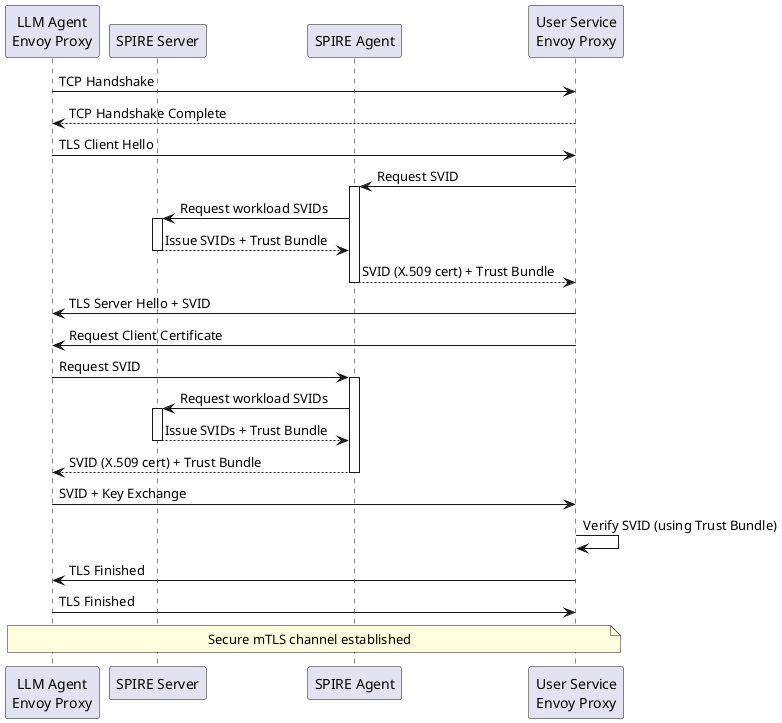 @startuml mTLS Handshake

participant "LLM Agent\nEnvoy Proxy" as llm_envoy
participant "SPIRE Server" as spire_server
participant "SPIRE Agent" as spire_agent
participant "User Service\nEnvoy Proxy" as user_envoy

llm_envoy -> user_envoy: TCP Handshake
user_envoy --> llm_envoy: TCP Handshake Complete

llm_envoy -> user_envoy: TLS Client Hello

' Server requests SVID during handshake
user_envoy -> spire_agent: Request SVID
activate spire_agent

' SPIRE Agent requests workload SVIDs from SPIRE Server
spire_agent -> spire_server: Request workload SVIDs
activate spire_server
spire_server --> spire_agent: Issue SVIDs + Trust Bundle
deactivate spire_server

spire_agent --> user_envoy: SVID (X.509 cert) + Trust Bundle
deactivate spire_agent

user_envoy -> llm_envoy: TLS Server Hello + SVID
user_envoy -> llm_envoy: Request Client Certificate

' Client requests SVID during handshake
llm_envoy -> spire_agent: Request SVID
activate spire_agent

' SPIRE Agent requests workload SVIDs from SPIRE Server
spire_agent -> spire_server: Request workload SVIDs
activate spire_server
spire_server --> spire_agent: Issue SVIDs + Trust Bundle
deactivate spire_server

spire_agent --> llm_envoy: SVID (X.509 cert) + Trust Bundle
deactivate spire_agent

llm_envoy -> user_envoy: SVID + Key Exchange
user_envoy -> user_envoy: Verify SVID (using Trust Bundle)

user_envoy -> llm_envoy: TLS Finished
llm_envoy -> user_envoy: TLS Finished

note over llm_envoy, user_envoy
    Secure mTLS channel established
end note

@enduml